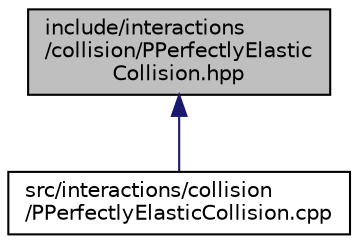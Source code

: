 digraph "include/interactions/collision/PPerfectlyElasticCollision.hpp"
{
 // LATEX_PDF_SIZE
  edge [fontname="Helvetica",fontsize="10",labelfontname="Helvetica",labelfontsize="10"];
  node [fontname="Helvetica",fontsize="10",shape=record];
  Node1 [label="include/interactions\l/collision/PPerfectlyElastic\lCollision.hpp",height=0.2,width=0.4,color="black", fillcolor="grey75", style="filled", fontcolor="black",tooltip=" "];
  Node1 -> Node2 [dir="back",color="midnightblue",fontsize="10",style="solid",fontname="Helvetica"];
  Node2 [label="src/interactions/collision\l/PPerfectlyElasticCollision.cpp",height=0.2,width=0.4,color="black", fillcolor="white", style="filled",URL="$_p_perfectly_elastic_collision_8cpp.html",tooltip=" "];
}
